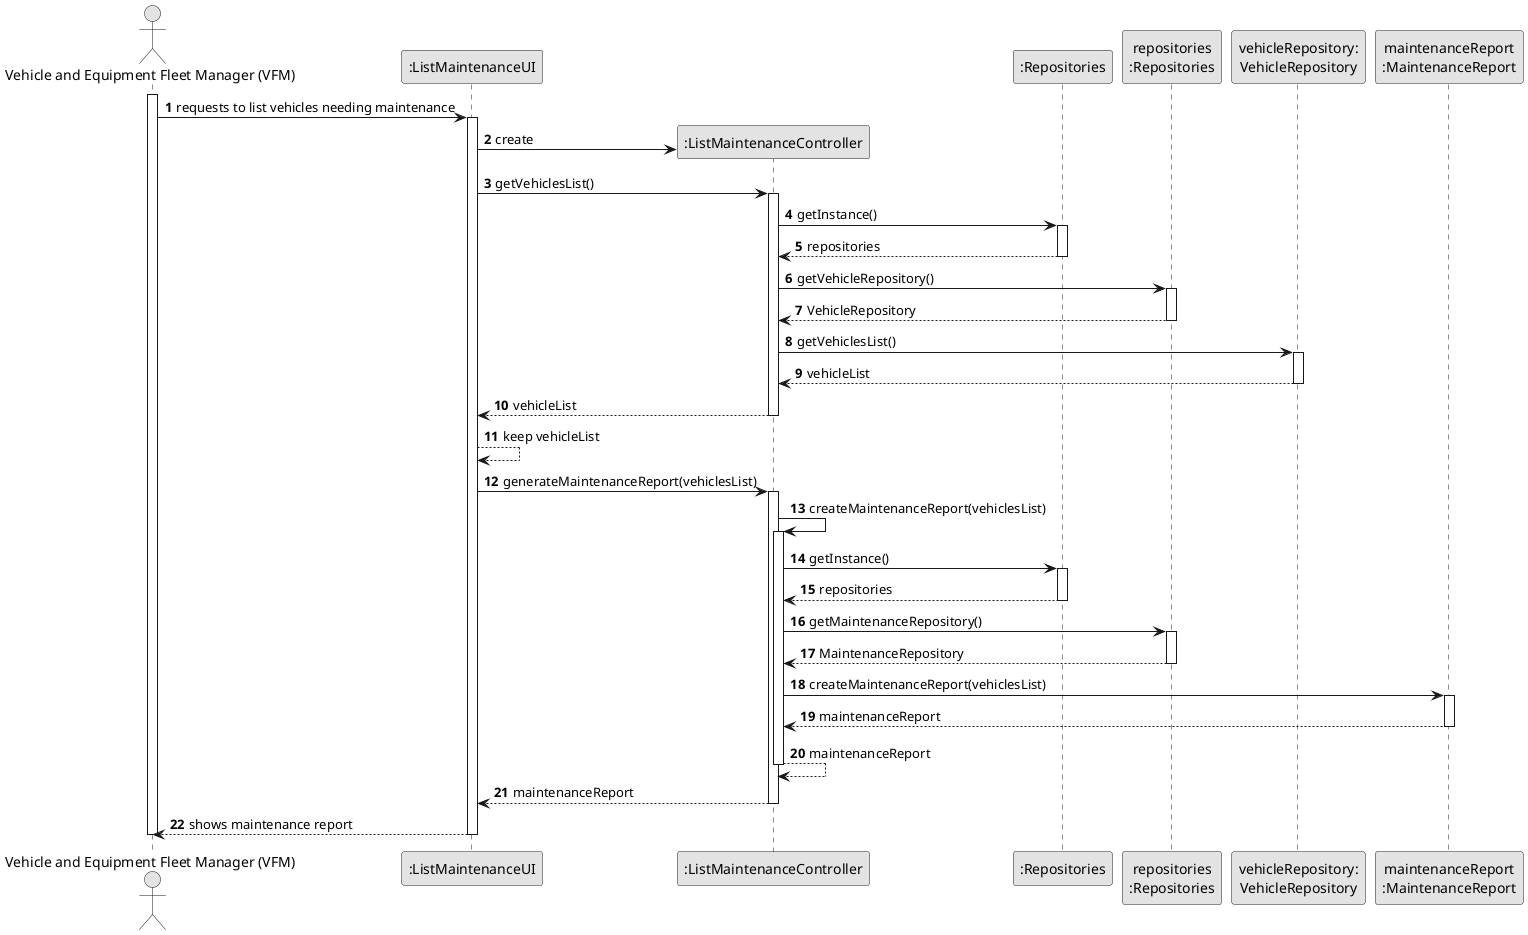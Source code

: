 @startuml
skinparam monochrome true
skinparam packageStyle rectangle
skinparam shadowing false

autonumber

'hide footbox
actor "Vehicle and Equipment Fleet Manager (VFM)" as VFM
participant ":ListMaintenanceUI" as UI
participant ":ListMaintenanceController" as CTRL
participant ":Repositories" as RepositorySingleton
participant "repositories\n:Repositories" as PLAT
participant "vehicleRepository:\nVehicleRepository" as VehicleRepository
participant "maintenanceReport\n:MaintenanceReport" as MaintenanceReport

activate VFM

    VFM -> UI : requests to list vehicles needing maintenance
    activate UI

        UI -> CTRL** : create

        UI -> CTRL : getVehiclesList()
        activate CTRL

            CTRL -> RepositorySingleton : getInstance()
            activate RepositorySingleton

                RepositorySingleton --> CTRL: repositories
            deactivate RepositorySingleton

            CTRL -> PLAT : getVehicleRepository()
            activate PLAT

                PLAT --> CTRL: VehicleRepository
            deactivate PLAT

            CTRL -> VehicleRepository : getVehiclesList()
            activate VehicleRepository

                VehicleRepository --> CTRL : vehicleList
            deactivate VehicleRepository

            CTRL --> UI : vehicleList
        deactivate CTRL

        UI --> UI : keep vehicleList

        UI -> CTRL : generateMaintenanceReport(vehiclesList)
        activate CTRL

            CTRL -> CTRL : createMaintenanceReport(vehiclesList)
            activate CTRL

                CTRL -> RepositorySingleton : getInstance()
                activate RepositorySingleton

                    RepositorySingleton --> CTRL: repositories
                deactivate RepositorySingleton

                CTRL -> PLAT : getMaintenanceRepository()
                activate PLAT

                    PLAT --> CTRL: MaintenanceRepository
                deactivate PLAT

                CTRL -> MaintenanceReport : createMaintenanceReport(vehiclesList)
                activate MaintenanceReport

                    MaintenanceReport --> CTRL : maintenanceReport
                deactivate MaintenanceReport

                    CTRL --> CTRL : maintenanceReport
                deactivate CTRL

            CTRL --> UI : maintenanceReport
        deactivate CTRL

        UI --> VFM : shows maintenance report
    deactivate UI

deactivate VFM

@enduml
